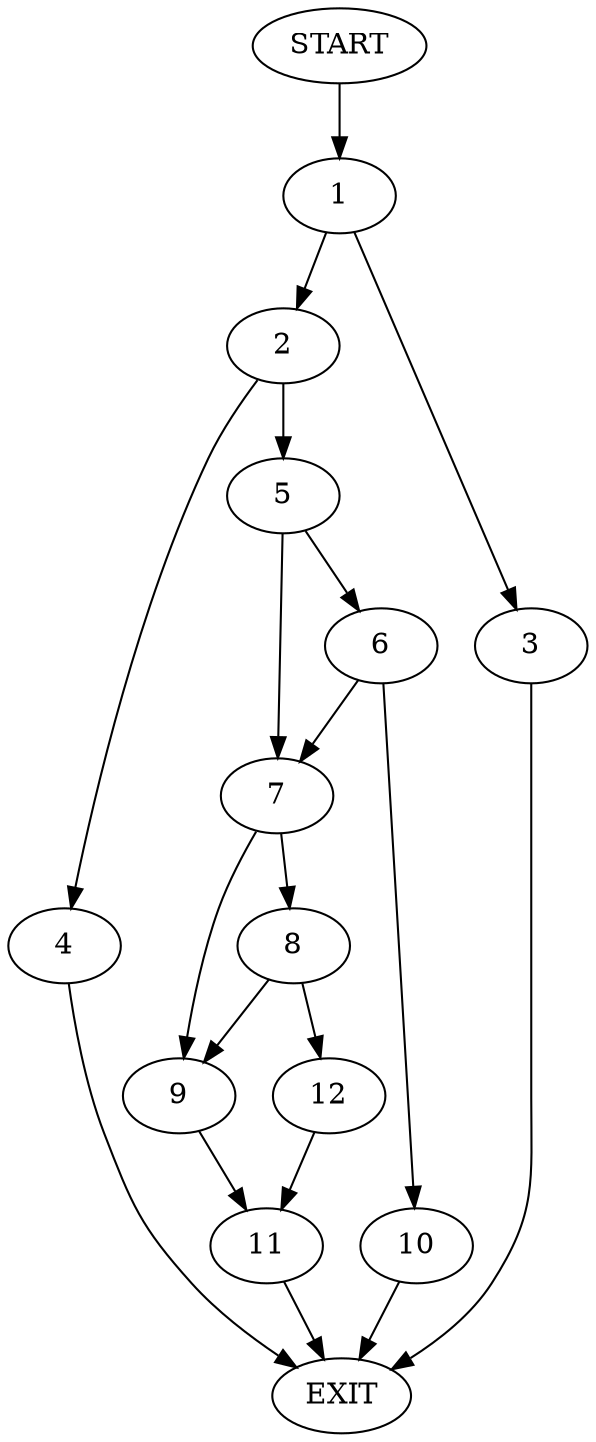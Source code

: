 digraph {
0 [label="START"]
13 [label="EXIT"]
0 -> 1
1 -> 2
1 -> 3
3 -> 13
2 -> 4
2 -> 5
4 -> 13
5 -> 6
5 -> 7
7 -> 8
7 -> 9
6 -> 10
6 -> 7
10 -> 13
9 -> 11
8 -> 9
8 -> 12
12 -> 11
11 -> 13
}
